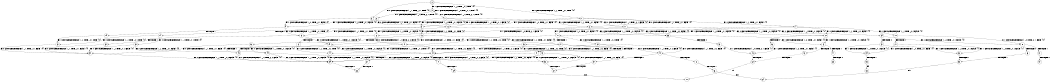 digraph BCG {
size = "7, 10.5";
center = TRUE;
node [shape = circle];
0 [peripheries = 2];
0 -> 1 [label = "EX !0 !ATOMIC_EXCH_BRANCH (1, +1, TRUE, +0, 1, TRUE) !{0}"];
0 -> 2 [label = "EX !1 !ATOMIC_EXCH_BRANCH (1, +0, TRUE, +0, 1, TRUE) !{0}"];
0 -> 3 [label = "EX !0 !ATOMIC_EXCH_BRANCH (1, +1, TRUE, +0, 1, TRUE) !{0}"];
1 -> 4 [label = "EX !0 !ATOMIC_EXCH_BRANCH (1, +1, TRUE, +0, 1, FALSE) !{0}"];
1 -> 5 [label = "EX !1 !ATOMIC_EXCH_BRANCH (1, +0, TRUE, +0, 1, FALSE) !{0}"];
1 -> 6 [label = "EX !0 !ATOMIC_EXCH_BRANCH (1, +1, TRUE, +0, 1, FALSE) !{0}"];
2 -> 2 [label = "EX !1 !ATOMIC_EXCH_BRANCH (1, +0, TRUE, +0, 1, TRUE) !{0}"];
2 -> 7 [label = "EX !0 !ATOMIC_EXCH_BRANCH (1, +1, TRUE, +0, 1, TRUE) !{0}"];
2 -> 8 [label = "EX !0 !ATOMIC_EXCH_BRANCH (1, +1, TRUE, +0, 1, TRUE) !{0}"];
3 -> 9 [label = "EX !1 !ATOMIC_EXCH_BRANCH (1, +0, TRUE, +0, 1, FALSE) !{0}"];
3 -> 6 [label = "EX !0 !ATOMIC_EXCH_BRANCH (1, +1, TRUE, +0, 1, FALSE) !{0}"];
4 -> 10 [label = "EX !0 !ATOMIC_EXCH_BRANCH (1, +1, TRUE, +0, 2, FALSE) !{0}"];
4 -> 11 [label = "EX !1 !ATOMIC_EXCH_BRANCH (1, +0, TRUE, +0, 1, FALSE) !{0}"];
4 -> 12 [label = "EX !0 !ATOMIC_EXCH_BRANCH (1, +1, TRUE, +0, 2, FALSE) !{0}"];
5 -> 13 [label = "EX !0 !ATOMIC_EXCH_BRANCH (1, +1, TRUE, +0, 1, TRUE) !{0}"];
5 -> 14 [label = "TERMINATE !1"];
5 -> 15 [label = "EX !0 !ATOMIC_EXCH_BRANCH (1, +1, TRUE, +0, 1, TRUE) !{0}"];
6 -> 16 [label = "EX !1 !ATOMIC_EXCH_BRANCH (1, +0, TRUE, +0, 1, FALSE) !{0}"];
6 -> 12 [label = "EX !0 !ATOMIC_EXCH_BRANCH (1, +1, TRUE, +0, 2, FALSE) !{0}"];
7 -> 17 [label = "EX !0 !ATOMIC_EXCH_BRANCH (1, +1, TRUE, +0, 1, FALSE) !{0}"];
7 -> 5 [label = "EX !1 !ATOMIC_EXCH_BRANCH (1, +0, TRUE, +0, 1, FALSE) !{0}"];
7 -> 18 [label = "EX !0 !ATOMIC_EXCH_BRANCH (1, +1, TRUE, +0, 1, FALSE) !{0}"];
8 -> 9 [label = "EX !1 !ATOMIC_EXCH_BRANCH (1, +0, TRUE, +0, 1, FALSE) !{0}"];
8 -> 18 [label = "EX !0 !ATOMIC_EXCH_BRANCH (1, +1, TRUE, +0, 1, FALSE) !{0}"];
9 -> 19 [label = "TERMINATE !1"];
9 -> 15 [label = "EX !0 !ATOMIC_EXCH_BRANCH (1, +1, TRUE, +0, 1, TRUE) !{0}"];
10 -> 20 [label = "EX !1 !ATOMIC_EXCH_BRANCH (1, +0, TRUE, +0, 1, FALSE) !{0}"];
10 -> 21 [label = "TERMINATE !0"];
11 -> 22 [label = "EX !0 !ATOMIC_EXCH_BRANCH (1, +1, TRUE, +0, 2, TRUE) !{0}"];
11 -> 23 [label = "TERMINATE !1"];
11 -> 24 [label = "EX !0 !ATOMIC_EXCH_BRANCH (1, +1, TRUE, +0, 2, TRUE) !{0}"];
12 -> 25 [label = "EX !1 !ATOMIC_EXCH_BRANCH (1, +0, TRUE, +0, 1, FALSE) !{0}"];
12 -> 26 [label = "TERMINATE !0"];
13 -> 27 [label = "EX !0 !ATOMIC_EXCH_BRANCH (1, +1, TRUE, +0, 1, FALSE) !{0}"];
13 -> 28 [label = "TERMINATE !1"];
13 -> 29 [label = "EX !0 !ATOMIC_EXCH_BRANCH (1, +1, TRUE, +0, 1, FALSE) !{0}"];
14 -> 30 [label = "EX !0 !ATOMIC_EXCH_BRANCH (1, +1, TRUE, +0, 1, TRUE) !{0}"];
14 -> 31 [label = "EX !0 !ATOMIC_EXCH_BRANCH (1, +1, TRUE, +0, 1, TRUE) !{0}"];
15 -> 32 [label = "TERMINATE !1"];
15 -> 29 [label = "EX !0 !ATOMIC_EXCH_BRANCH (1, +1, TRUE, +0, 1, FALSE) !{0}"];
16 -> 33 [label = "TERMINATE !1"];
16 -> 24 [label = "EX !0 !ATOMIC_EXCH_BRANCH (1, +1, TRUE, +0, 2, TRUE) !{0}"];
17 -> 34 [label = "EX !0 !ATOMIC_EXCH_BRANCH (1, +1, TRUE, +0, 2, FALSE) !{0}"];
17 -> 11 [label = "EX !1 !ATOMIC_EXCH_BRANCH (1, +0, TRUE, +0, 1, FALSE) !{0}"];
17 -> 35 [label = "EX !0 !ATOMIC_EXCH_BRANCH (1, +1, TRUE, +0, 2, FALSE) !{0}"];
18 -> 16 [label = "EX !1 !ATOMIC_EXCH_BRANCH (1, +0, TRUE, +0, 1, FALSE) !{0}"];
18 -> 35 [label = "EX !0 !ATOMIC_EXCH_BRANCH (1, +1, TRUE, +0, 2, FALSE) !{0}"];
19 -> 31 [label = "EX !0 !ATOMIC_EXCH_BRANCH (1, +1, TRUE, +0, 1, TRUE) !{0}"];
20 -> 36 [label = "TERMINATE !0"];
20 -> 37 [label = "TERMINATE !1"];
21 -> 38 [label = "EX !1 !ATOMIC_EXCH_BRANCH (1, +0, TRUE, +0, 1, FALSE) !{1}"];
21 -> 39 [label = "EX !1 !ATOMIC_EXCH_BRANCH (1, +0, TRUE, +0, 1, FALSE) !{1}"];
22 -> 40 [label = "EX !0 !ATOMIC_EXCH_BRANCH (1, +1, TRUE, +0, 2, FALSE) !{0}"];
22 -> 41 [label = "TERMINATE !1"];
22 -> 42 [label = "EX !0 !ATOMIC_EXCH_BRANCH (1, +1, TRUE, +0, 2, FALSE) !{0}"];
23 -> 43 [label = "EX !0 !ATOMIC_EXCH_BRANCH (1, +1, TRUE, +0, 2, TRUE) !{0}"];
23 -> 44 [label = "EX !0 !ATOMIC_EXCH_BRANCH (1, +1, TRUE, +0, 2, TRUE) !{0}"];
24 -> 45 [label = "TERMINATE !1"];
24 -> 42 [label = "EX !0 !ATOMIC_EXCH_BRANCH (1, +1, TRUE, +0, 2, FALSE) !{0}"];
25 -> 46 [label = "TERMINATE !0"];
25 -> 47 [label = "TERMINATE !1"];
26 -> 48 [label = "EX !1 !ATOMIC_EXCH_BRANCH (1, +0, TRUE, +0, 1, FALSE) !{1}"];
27 -> 40 [label = "EX !0 !ATOMIC_EXCH_BRANCH (1, +1, TRUE, +0, 2, FALSE) !{0}"];
27 -> 41 [label = "TERMINATE !1"];
27 -> 42 [label = "EX !0 !ATOMIC_EXCH_BRANCH (1, +1, TRUE, +0, 2, FALSE) !{0}"];
28 -> 49 [label = "EX !0 !ATOMIC_EXCH_BRANCH (1, +1, TRUE, +0, 1, FALSE) !{0}"];
28 -> 50 [label = "EX !0 !ATOMIC_EXCH_BRANCH (1, +1, TRUE, +0, 1, FALSE) !{0}"];
29 -> 45 [label = "TERMINATE !1"];
29 -> 42 [label = "EX !0 !ATOMIC_EXCH_BRANCH (1, +1, TRUE, +0, 2, FALSE) !{0}"];
30 -> 49 [label = "EX !0 !ATOMIC_EXCH_BRANCH (1, +1, TRUE, +0, 1, FALSE) !{0}"];
30 -> 50 [label = "EX !0 !ATOMIC_EXCH_BRANCH (1, +1, TRUE, +0, 1, FALSE) !{0}"];
31 -> 50 [label = "EX !0 !ATOMIC_EXCH_BRANCH (1, +1, TRUE, +0, 1, FALSE) !{0}"];
32 -> 50 [label = "EX !0 !ATOMIC_EXCH_BRANCH (1, +1, TRUE, +0, 1, FALSE) !{0}"];
33 -> 44 [label = "EX !0 !ATOMIC_EXCH_BRANCH (1, +1, TRUE, +0, 2, TRUE) !{0}"];
34 -> 20 [label = "EX !1 !ATOMIC_EXCH_BRANCH (1, +0, TRUE, +0, 1, FALSE) !{0}"];
34 -> 51 [label = "TERMINATE !0"];
35 -> 25 [label = "EX !1 !ATOMIC_EXCH_BRANCH (1, +0, TRUE, +0, 1, FALSE) !{0}"];
35 -> 52 [label = "TERMINATE !0"];
36 -> 53 [label = "TERMINATE !1"];
37 -> 54 [label = "TERMINATE !0"];
38 -> 53 [label = "TERMINATE !1"];
39 -> 55 [label = "TERMINATE !1"];
40 -> 56 [label = "TERMINATE !0"];
40 -> 57 [label = "TERMINATE !1"];
41 -> 58 [label = "EX !0 !ATOMIC_EXCH_BRANCH (1, +1, TRUE, +0, 2, FALSE) !{0}"];
41 -> 59 [label = "EX !0 !ATOMIC_EXCH_BRANCH (1, +1, TRUE, +0, 2, FALSE) !{0}"];
42 -> 60 [label = "TERMINATE !0"];
42 -> 61 [label = "TERMINATE !1"];
43 -> 58 [label = "EX !0 !ATOMIC_EXCH_BRANCH (1, +1, TRUE, +0, 2, FALSE) !{0}"];
43 -> 59 [label = "EX !0 !ATOMIC_EXCH_BRANCH (1, +1, TRUE, +0, 2, FALSE) !{0}"];
44 -> 59 [label = "EX !0 !ATOMIC_EXCH_BRANCH (1, +1, TRUE, +0, 2, FALSE) !{0}"];
45 -> 59 [label = "EX !0 !ATOMIC_EXCH_BRANCH (1, +1, TRUE, +0, 2, FALSE) !{0}"];
46 -> 62 [label = "TERMINATE !1"];
47 -> 63 [label = "TERMINATE !0"];
48 -> 62 [label = "TERMINATE !1"];
49 -> 58 [label = "EX !0 !ATOMIC_EXCH_BRANCH (1, +1, TRUE, +0, 2, FALSE) !{0}"];
49 -> 59 [label = "EX !0 !ATOMIC_EXCH_BRANCH (1, +1, TRUE, +0, 2, FALSE) !{0}"];
50 -> 59 [label = "EX !0 !ATOMIC_EXCH_BRANCH (1, +1, TRUE, +0, 2, FALSE) !{0}"];
51 -> 38 [label = "EX !1 !ATOMIC_EXCH_BRANCH (1, +0, TRUE, +0, 1, FALSE) !{1}"];
51 -> 39 [label = "EX !1 !ATOMIC_EXCH_BRANCH (1, +0, TRUE, +0, 1, FALSE) !{1}"];
52 -> 48 [label = "EX !1 !ATOMIC_EXCH_BRANCH (1, +0, TRUE, +0, 1, FALSE) !{1}"];
53 -> 64 [label = "exit"];
55 -> 65 [label = "exit"];
56 -> 66 [label = "TERMINATE !1"];
57 -> 67 [label = "TERMINATE !0"];
58 -> 67 [label = "TERMINATE !0"];
59 -> 68 [label = "TERMINATE !0"];
60 -> 69 [label = "TERMINATE !1"];
61 -> 68 [label = "TERMINATE !0"];
62 -> 70 [label = "exit"];
66 -> 64 [label = "exit"];
69 -> 70 [label = "exit"];
}
